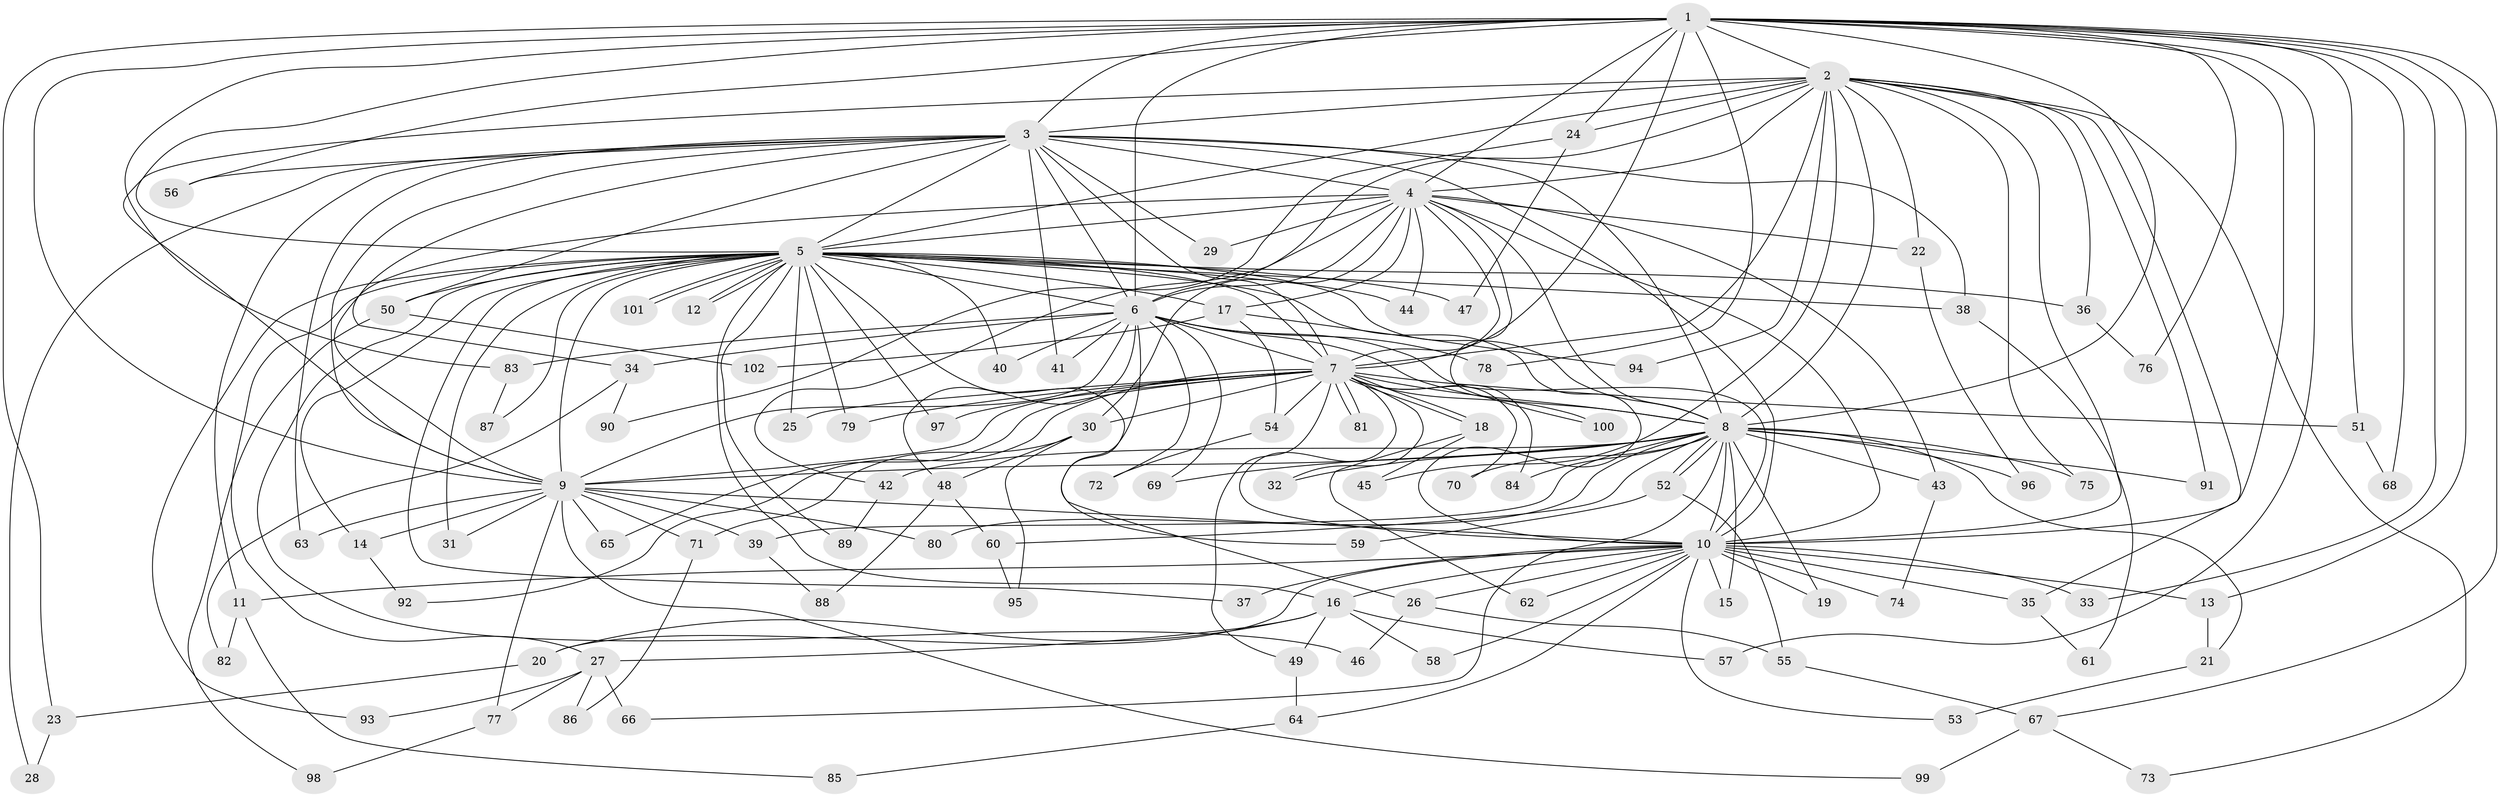 // coarse degree distribution, {20: 0.016129032258064516, 18: 0.04838709677419355, 14: 0.016129032258064516, 26: 0.016129032258064516, 15: 0.016129032258064516, 4: 0.03225806451612903, 1: 0.04838709677419355, 3: 0.12903225806451613, 10: 0.016129032258064516, 8: 0.016129032258064516, 5: 0.06451612903225806, 2: 0.5483870967741935, 7: 0.03225806451612903}
// Generated by graph-tools (version 1.1) at 2025/49/03/04/25 22:49:26]
// undirected, 102 vertices, 229 edges
graph export_dot {
  node [color=gray90,style=filled];
  1;
  2;
  3;
  4;
  5;
  6;
  7;
  8;
  9;
  10;
  11;
  12;
  13;
  14;
  15;
  16;
  17;
  18;
  19;
  20;
  21;
  22;
  23;
  24;
  25;
  26;
  27;
  28;
  29;
  30;
  31;
  32;
  33;
  34;
  35;
  36;
  37;
  38;
  39;
  40;
  41;
  42;
  43;
  44;
  45;
  46;
  47;
  48;
  49;
  50;
  51;
  52;
  53;
  54;
  55;
  56;
  57;
  58;
  59;
  60;
  61;
  62;
  63;
  64;
  65;
  66;
  67;
  68;
  69;
  70;
  71;
  72;
  73;
  74;
  75;
  76;
  77;
  78;
  79;
  80;
  81;
  82;
  83;
  84;
  85;
  86;
  87;
  88;
  89;
  90;
  91;
  92;
  93;
  94;
  95;
  96;
  97;
  98;
  99;
  100;
  101;
  102;
  1 -- 2;
  1 -- 3;
  1 -- 4;
  1 -- 5;
  1 -- 6;
  1 -- 7;
  1 -- 8;
  1 -- 9;
  1 -- 10;
  1 -- 13;
  1 -- 23;
  1 -- 24;
  1 -- 33;
  1 -- 51;
  1 -- 56;
  1 -- 57;
  1 -- 67;
  1 -- 68;
  1 -- 76;
  1 -- 78;
  1 -- 83;
  2 -- 3;
  2 -- 4;
  2 -- 5;
  2 -- 6;
  2 -- 7;
  2 -- 8;
  2 -- 9;
  2 -- 10;
  2 -- 22;
  2 -- 24;
  2 -- 35;
  2 -- 36;
  2 -- 45;
  2 -- 73;
  2 -- 75;
  2 -- 91;
  2 -- 94;
  3 -- 4;
  3 -- 5;
  3 -- 6;
  3 -- 7;
  3 -- 8;
  3 -- 9;
  3 -- 10;
  3 -- 11;
  3 -- 28;
  3 -- 29;
  3 -- 34;
  3 -- 38;
  3 -- 41;
  3 -- 50;
  3 -- 56;
  3 -- 63;
  4 -- 5;
  4 -- 6;
  4 -- 7;
  4 -- 8;
  4 -- 9;
  4 -- 10;
  4 -- 17;
  4 -- 22;
  4 -- 29;
  4 -- 30;
  4 -- 42;
  4 -- 43;
  4 -- 44;
  4 -- 100;
  5 -- 6;
  5 -- 7;
  5 -- 8;
  5 -- 9;
  5 -- 10;
  5 -- 12;
  5 -- 12;
  5 -- 14;
  5 -- 16;
  5 -- 17;
  5 -- 25;
  5 -- 27;
  5 -- 31;
  5 -- 36;
  5 -- 37;
  5 -- 38;
  5 -- 40;
  5 -- 44;
  5 -- 46;
  5 -- 47;
  5 -- 50;
  5 -- 59;
  5 -- 79;
  5 -- 87;
  5 -- 89;
  5 -- 93;
  5 -- 97;
  5 -- 101;
  5 -- 101;
  6 -- 7;
  6 -- 8;
  6 -- 9;
  6 -- 10;
  6 -- 26;
  6 -- 34;
  6 -- 40;
  6 -- 41;
  6 -- 48;
  6 -- 69;
  6 -- 72;
  6 -- 78;
  6 -- 83;
  7 -- 8;
  7 -- 9;
  7 -- 10;
  7 -- 18;
  7 -- 18;
  7 -- 25;
  7 -- 30;
  7 -- 32;
  7 -- 49;
  7 -- 51;
  7 -- 54;
  7 -- 65;
  7 -- 70;
  7 -- 79;
  7 -- 81;
  7 -- 81;
  7 -- 84;
  7 -- 92;
  7 -- 97;
  7 -- 100;
  8 -- 9;
  8 -- 10;
  8 -- 15;
  8 -- 19;
  8 -- 21;
  8 -- 32;
  8 -- 39;
  8 -- 42;
  8 -- 43;
  8 -- 52;
  8 -- 52;
  8 -- 60;
  8 -- 66;
  8 -- 69;
  8 -- 70;
  8 -- 75;
  8 -- 80;
  8 -- 84;
  8 -- 91;
  8 -- 96;
  9 -- 10;
  9 -- 14;
  9 -- 31;
  9 -- 39;
  9 -- 63;
  9 -- 65;
  9 -- 71;
  9 -- 77;
  9 -- 80;
  9 -- 99;
  10 -- 11;
  10 -- 13;
  10 -- 15;
  10 -- 16;
  10 -- 19;
  10 -- 20;
  10 -- 26;
  10 -- 33;
  10 -- 35;
  10 -- 37;
  10 -- 53;
  10 -- 58;
  10 -- 62;
  10 -- 64;
  10 -- 74;
  11 -- 82;
  11 -- 85;
  13 -- 21;
  14 -- 92;
  16 -- 20;
  16 -- 27;
  16 -- 49;
  16 -- 57;
  16 -- 58;
  17 -- 54;
  17 -- 94;
  17 -- 102;
  18 -- 45;
  18 -- 62;
  20 -- 23;
  21 -- 53;
  22 -- 96;
  23 -- 28;
  24 -- 47;
  24 -- 90;
  26 -- 46;
  26 -- 55;
  27 -- 66;
  27 -- 77;
  27 -- 86;
  27 -- 93;
  30 -- 48;
  30 -- 71;
  30 -- 95;
  34 -- 82;
  34 -- 90;
  35 -- 61;
  36 -- 76;
  38 -- 61;
  39 -- 88;
  42 -- 89;
  43 -- 74;
  48 -- 60;
  48 -- 88;
  49 -- 64;
  50 -- 98;
  50 -- 102;
  51 -- 68;
  52 -- 55;
  52 -- 59;
  54 -- 72;
  55 -- 67;
  60 -- 95;
  64 -- 85;
  67 -- 73;
  67 -- 99;
  71 -- 86;
  77 -- 98;
  83 -- 87;
}
